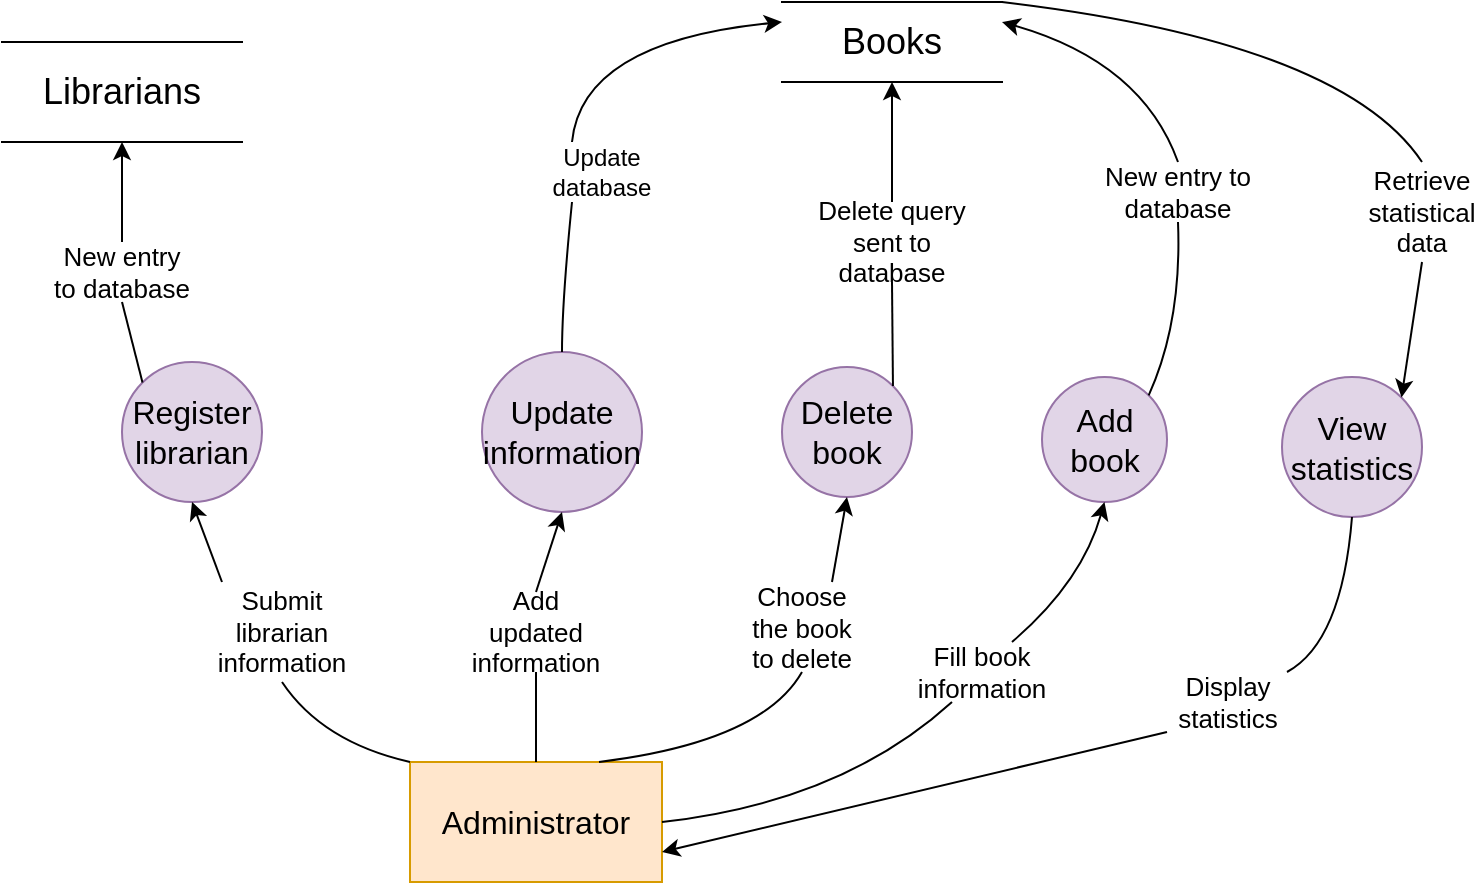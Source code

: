 <mxfile version="21.1.7" type="device">
  <diagram name="Page-1" id="ZJPgJVkqg_GncSlgG73Z">
    <mxGraphModel dx="1444" dy="693" grid="1" gridSize="10" guides="1" tooltips="1" connect="1" arrows="1" fold="1" page="1" pageScale="1" pageWidth="827" pageHeight="1169" math="0" shadow="0">
      <root>
        <mxCell id="0" />
        <mxCell id="1" parent="0" />
        <mxCell id="fErsvCCM8igjgBQ30cQn-2" value="&lt;font style=&quot;font-size: 16px;&quot;&gt;Administrator&lt;/font&gt;" style="html=1;dashed=0;whiteSpace=wrap;fillColor=#ffe6cc;strokeColor=#d79b00;" vertex="1" parent="1">
          <mxGeometry x="414" y="430" width="126" height="60" as="geometry" />
        </mxCell>
        <mxCell id="fErsvCCM8igjgBQ30cQn-3" value="&lt;font style=&quot;font-size: 18px;&quot;&gt;Books&lt;/font&gt;" style="html=1;dashed=0;whiteSpace=wrap;shape=partialRectangle;right=0;left=0;" vertex="1" parent="1">
          <mxGeometry x="600" y="50" width="110" height="40" as="geometry" />
        </mxCell>
        <mxCell id="fErsvCCM8igjgBQ30cQn-4" value="&lt;font style=&quot;font-size: 18px;&quot;&gt;Librarians&lt;/font&gt;" style="html=1;dashed=0;whiteSpace=wrap;shape=partialRectangle;right=0;left=0;" vertex="1" parent="1">
          <mxGeometry x="210" y="70" width="120" height="50" as="geometry" />
        </mxCell>
        <mxCell id="fErsvCCM8igjgBQ30cQn-5" value="&lt;font style=&quot;font-size: 16px;&quot;&gt;Register&lt;br&gt;librarian&lt;/font&gt;" style="shape=ellipse;html=1;dashed=0;whiteSpace=wrap;aspect=fixed;perimeter=ellipsePerimeter;fillColor=#e1d5e7;strokeColor=#9673a6;" vertex="1" parent="1">
          <mxGeometry x="270" y="230" width="70" height="70" as="geometry" />
        </mxCell>
        <mxCell id="fErsvCCM8igjgBQ30cQn-6" value="" style="curved=1;endArrow=classic;html=1;rounded=0;exitX=0;exitY=0;exitDx=0;exitDy=0;entryX=0.5;entryY=1;entryDx=0;entryDy=0;" edge="1" parent="1" source="fErsvCCM8igjgBQ30cQn-7" target="fErsvCCM8igjgBQ30cQn-5">
          <mxGeometry width="50" height="50" relative="1" as="geometry">
            <mxPoint x="490" y="340" as="sourcePoint" />
            <mxPoint x="540" y="290" as="targetPoint" />
            <Array as="points" />
          </mxGeometry>
        </mxCell>
        <mxCell id="fErsvCCM8igjgBQ30cQn-8" value="" style="curved=1;endArrow=none;html=1;rounded=0;exitX=0;exitY=0;exitDx=0;exitDy=0;entryX=0.5;entryY=1;entryDx=0;entryDy=0;endFill=0;" edge="1" parent="1" source="fErsvCCM8igjgBQ30cQn-2" target="fErsvCCM8igjgBQ30cQn-7">
          <mxGeometry width="50" height="50" relative="1" as="geometry">
            <mxPoint x="410" y="400" as="sourcePoint" />
            <mxPoint x="325" y="310" as="targetPoint" />
            <Array as="points">
              <mxPoint x="370" y="420" />
            </Array>
          </mxGeometry>
        </mxCell>
        <mxCell id="fErsvCCM8igjgBQ30cQn-7" value="&lt;font style=&quot;font-size: 13px;&quot;&gt;Submit&lt;br&gt;librarian&lt;br&gt;information&lt;/font&gt;" style="text;html=1;strokeColor=none;fillColor=none;align=center;verticalAlign=middle;whiteSpace=wrap;rounded=0;" vertex="1" parent="1">
          <mxGeometry x="320" y="340" width="60" height="50" as="geometry" />
        </mxCell>
        <mxCell id="fErsvCCM8igjgBQ30cQn-9" value="" style="curved=1;endArrow=classic;html=1;rounded=0;exitX=0.5;exitY=0;exitDx=0;exitDy=0;entryX=0.5;entryY=1;entryDx=0;entryDy=0;" edge="1" parent="1" source="fErsvCCM8igjgBQ30cQn-10" target="fErsvCCM8igjgBQ30cQn-4">
          <mxGeometry width="50" height="50" relative="1" as="geometry">
            <mxPoint x="490" y="310" as="sourcePoint" />
            <mxPoint x="540" y="260" as="targetPoint" />
            <Array as="points" />
          </mxGeometry>
        </mxCell>
        <mxCell id="fErsvCCM8igjgBQ30cQn-11" value="" style="curved=1;endArrow=none;html=1;rounded=0;exitX=0;exitY=0;exitDx=0;exitDy=0;entryX=0.5;entryY=1;entryDx=0;entryDy=0;endFill=0;" edge="1" parent="1" source="fErsvCCM8igjgBQ30cQn-5" target="fErsvCCM8igjgBQ30cQn-10">
          <mxGeometry width="50" height="50" relative="1" as="geometry">
            <mxPoint x="280" y="240" as="sourcePoint" />
            <mxPoint x="270" y="120" as="targetPoint" />
            <Array as="points" />
          </mxGeometry>
        </mxCell>
        <mxCell id="fErsvCCM8igjgBQ30cQn-10" value="&lt;font style=&quot;font-size: 13px;&quot;&gt;New entry to database&lt;/font&gt;" style="text;html=1;strokeColor=none;fillColor=none;align=center;verticalAlign=middle;whiteSpace=wrap;rounded=0;" vertex="1" parent="1">
          <mxGeometry x="235" y="170" width="70" height="30" as="geometry" />
        </mxCell>
        <mxCell id="fErsvCCM8igjgBQ30cQn-12" value="&lt;font style=&quot;font-size: 16px;&quot;&gt;Update&lt;br&gt;information&lt;/font&gt;" style="shape=ellipse;html=1;dashed=0;whiteSpace=wrap;aspect=fixed;perimeter=ellipsePerimeter;fillColor=#e1d5e7;strokeColor=#9673a6;" vertex="1" parent="1">
          <mxGeometry x="450" y="225" width="80" height="80" as="geometry" />
        </mxCell>
        <mxCell id="fErsvCCM8igjgBQ30cQn-13" value="" style="curved=1;endArrow=classic;html=1;rounded=0;exitX=0.5;exitY=0;exitDx=0;exitDy=0;entryX=0.5;entryY=1;entryDx=0;entryDy=0;" edge="1" parent="1" source="fErsvCCM8igjgBQ30cQn-18" target="fErsvCCM8igjgBQ30cQn-12">
          <mxGeometry width="50" height="50" relative="1" as="geometry">
            <mxPoint x="490" y="310" as="sourcePoint" />
            <mxPoint x="480" y="310" as="targetPoint" />
            <Array as="points" />
          </mxGeometry>
        </mxCell>
        <mxCell id="fErsvCCM8igjgBQ30cQn-15" value="" style="curved=1;endArrow=classic;html=1;rounded=0;exitX=0.25;exitY=0;exitDx=0;exitDy=0;entryX=0;entryY=0.25;entryDx=0;entryDy=0;" edge="1" parent="1" source="fErsvCCM8igjgBQ30cQn-16" target="fErsvCCM8igjgBQ30cQn-3">
          <mxGeometry width="50" height="50" relative="1" as="geometry">
            <mxPoint x="490" y="210" as="sourcePoint" />
            <mxPoint x="540" y="160" as="targetPoint" />
            <Array as="points">
              <mxPoint x="500" y="70" />
            </Array>
          </mxGeometry>
        </mxCell>
        <mxCell id="fErsvCCM8igjgBQ30cQn-17" value="" style="curved=1;endArrow=none;html=1;rounded=0;exitX=0.5;exitY=0;exitDx=0;exitDy=0;entryX=0.25;entryY=1;entryDx=0;entryDy=0;endFill=0;" edge="1" parent="1" source="fErsvCCM8igjgBQ30cQn-12" target="fErsvCCM8igjgBQ30cQn-16">
          <mxGeometry width="50" height="50" relative="1" as="geometry">
            <mxPoint x="490" y="225" as="sourcePoint" />
            <mxPoint x="600" y="60" as="targetPoint" />
            <Array as="points">
              <mxPoint x="490" y="200" />
            </Array>
          </mxGeometry>
        </mxCell>
        <mxCell id="fErsvCCM8igjgBQ30cQn-16" value="Update&lt;br&gt;database" style="text;html=1;strokeColor=none;fillColor=none;align=center;verticalAlign=middle;whiteSpace=wrap;rounded=0;" vertex="1" parent="1">
          <mxGeometry x="480" y="120" width="60" height="30" as="geometry" />
        </mxCell>
        <mxCell id="fErsvCCM8igjgBQ30cQn-19" value="" style="curved=1;endArrow=none;html=1;rounded=0;exitX=0.5;exitY=0;exitDx=0;exitDy=0;entryX=0.5;entryY=1;entryDx=0;entryDy=0;endFill=0;" edge="1" parent="1" source="fErsvCCM8igjgBQ30cQn-2" target="fErsvCCM8igjgBQ30cQn-18">
          <mxGeometry width="50" height="50" relative="1" as="geometry">
            <mxPoint x="477" y="430" as="sourcePoint" />
            <mxPoint x="490" y="305" as="targetPoint" />
            <Array as="points" />
          </mxGeometry>
        </mxCell>
        <mxCell id="fErsvCCM8igjgBQ30cQn-18" value="&lt;font style=&quot;font-size: 13px;&quot;&gt;Add updated information&lt;/font&gt;" style="text;html=1;strokeColor=none;fillColor=none;align=center;verticalAlign=middle;whiteSpace=wrap;rounded=0;" vertex="1" parent="1">
          <mxGeometry x="447" y="345" width="60" height="40" as="geometry" />
        </mxCell>
        <mxCell id="fErsvCCM8igjgBQ30cQn-20" value="&lt;font style=&quot;font-size: 16px;&quot;&gt;Delete&lt;br&gt;book&lt;/font&gt;" style="shape=ellipse;html=1;dashed=0;whiteSpace=wrap;aspect=fixed;perimeter=ellipsePerimeter;fillColor=#e1d5e7;strokeColor=#9673a6;" vertex="1" parent="1">
          <mxGeometry x="600" y="232.5" width="65" height="65" as="geometry" />
        </mxCell>
        <mxCell id="fErsvCCM8igjgBQ30cQn-21" value="" style="curved=1;endArrow=classic;html=1;rounded=0;entryX=0.5;entryY=1;entryDx=0;entryDy=0;exitX=0.75;exitY=0;exitDx=0;exitDy=0;" edge="1" parent="1" source="fErsvCCM8igjgBQ30cQn-22" target="fErsvCCM8igjgBQ30cQn-20">
          <mxGeometry width="50" height="50" relative="1" as="geometry">
            <mxPoint x="490" y="320" as="sourcePoint" />
            <mxPoint x="540" y="270" as="targetPoint" />
            <Array as="points" />
          </mxGeometry>
        </mxCell>
        <mxCell id="fErsvCCM8igjgBQ30cQn-23" value="" style="curved=1;endArrow=none;html=1;rounded=0;entryX=0.5;entryY=1;entryDx=0;entryDy=0;exitX=0.75;exitY=0;exitDx=0;exitDy=0;endFill=0;" edge="1" parent="1" source="fErsvCCM8igjgBQ30cQn-2" target="fErsvCCM8igjgBQ30cQn-22">
          <mxGeometry width="50" height="50" relative="1" as="geometry">
            <mxPoint x="509" y="430" as="sourcePoint" />
            <mxPoint x="623" y="300" as="targetPoint" />
            <Array as="points">
              <mxPoint x="590" y="420" />
            </Array>
          </mxGeometry>
        </mxCell>
        <mxCell id="fErsvCCM8igjgBQ30cQn-22" value="&lt;font style=&quot;font-size: 13px;&quot;&gt;Choose the book to delete&lt;/font&gt;" style="text;html=1;strokeColor=none;fillColor=none;align=center;verticalAlign=middle;whiteSpace=wrap;rounded=0;" vertex="1" parent="1">
          <mxGeometry x="580" y="340" width="60" height="45" as="geometry" />
        </mxCell>
        <mxCell id="fErsvCCM8igjgBQ30cQn-26" value="" style="curved=1;endArrow=classic;html=1;rounded=0;exitX=0.5;exitY=0;exitDx=0;exitDy=0;entryX=0.5;entryY=1;entryDx=0;entryDy=0;" edge="1" parent="1" source="fErsvCCM8igjgBQ30cQn-25" target="fErsvCCM8igjgBQ30cQn-3">
          <mxGeometry width="50" height="50" relative="1" as="geometry">
            <mxPoint x="490" y="190" as="sourcePoint" />
            <mxPoint x="540" y="140" as="targetPoint" />
            <Array as="points" />
          </mxGeometry>
        </mxCell>
        <mxCell id="fErsvCCM8igjgBQ30cQn-27" value="" style="curved=1;endArrow=none;html=1;rounded=0;exitX=1;exitY=0;exitDx=0;exitDy=0;entryX=0.5;entryY=1;entryDx=0;entryDy=0;endFill=0;" edge="1" parent="1" source="fErsvCCM8igjgBQ30cQn-20" target="fErsvCCM8igjgBQ30cQn-25">
          <mxGeometry width="50" height="50" relative="1" as="geometry">
            <mxPoint x="655" y="242" as="sourcePoint" />
            <mxPoint x="655" y="90" as="targetPoint" />
            <Array as="points" />
          </mxGeometry>
        </mxCell>
        <mxCell id="fErsvCCM8igjgBQ30cQn-25" value="&lt;font style=&quot;font-size: 13px;&quot;&gt;Delete query sent to database&lt;/font&gt;" style="text;html=1;strokeColor=none;fillColor=none;align=center;verticalAlign=middle;whiteSpace=wrap;rounded=0;" vertex="1" parent="1">
          <mxGeometry x="616.25" y="150" width="77.5" height="40" as="geometry" />
        </mxCell>
        <mxCell id="fErsvCCM8igjgBQ30cQn-28" value="&lt;font style=&quot;font-size: 16px;&quot;&gt;Add book&lt;/font&gt;" style="shape=ellipse;html=1;dashed=0;whiteSpace=wrap;aspect=fixed;perimeter=ellipsePerimeter;fillColor=#e1d5e7;strokeColor=#9673a6;" vertex="1" parent="1">
          <mxGeometry x="730" y="237.5" width="62.5" height="62.5" as="geometry" />
        </mxCell>
        <mxCell id="fErsvCCM8igjgBQ30cQn-29" value="" style="curved=1;endArrow=classic;html=1;rounded=0;exitX=0.75;exitY=0;exitDx=0;exitDy=0;entryX=0.5;entryY=1;entryDx=0;entryDy=0;" edge="1" parent="1" source="fErsvCCM8igjgBQ30cQn-31" target="fErsvCCM8igjgBQ30cQn-28">
          <mxGeometry width="50" height="50" relative="1" as="geometry">
            <mxPoint x="490" y="260" as="sourcePoint" />
            <mxPoint x="540" y="210" as="targetPoint" />
            <Array as="points">
              <mxPoint x="750" y="340" />
            </Array>
          </mxGeometry>
        </mxCell>
        <mxCell id="fErsvCCM8igjgBQ30cQn-32" value="" style="curved=1;endArrow=none;html=1;rounded=0;exitX=1;exitY=0.5;exitDx=0;exitDy=0;entryX=0.25;entryY=1;entryDx=0;entryDy=0;endFill=0;" edge="1" parent="1" source="fErsvCCM8igjgBQ30cQn-2" target="fErsvCCM8igjgBQ30cQn-31">
          <mxGeometry width="50" height="50" relative="1" as="geometry">
            <mxPoint x="540" y="460" as="sourcePoint" />
            <mxPoint x="761" y="300" as="targetPoint" />
            <Array as="points">
              <mxPoint x="630" y="450" />
            </Array>
          </mxGeometry>
        </mxCell>
        <mxCell id="fErsvCCM8igjgBQ30cQn-31" value="&lt;font style=&quot;font-size: 13px;&quot;&gt;Fill book information&lt;/font&gt;" style="text;html=1;strokeColor=none;fillColor=none;align=center;verticalAlign=middle;whiteSpace=wrap;rounded=0;" vertex="1" parent="1">
          <mxGeometry x="670" y="370" width="60" height="30" as="geometry" />
        </mxCell>
        <mxCell id="fErsvCCM8igjgBQ30cQn-33" value="" style="curved=1;endArrow=classic;html=1;rounded=0;exitX=0.5;exitY=0;exitDx=0;exitDy=0;entryX=1;entryY=0.25;entryDx=0;entryDy=0;" edge="1" parent="1" source="fErsvCCM8igjgBQ30cQn-34" target="fErsvCCM8igjgBQ30cQn-3">
          <mxGeometry width="50" height="50" relative="1" as="geometry">
            <mxPoint x="730" y="200" as="sourcePoint" />
            <mxPoint x="780" y="150" as="targetPoint" />
            <Array as="points">
              <mxPoint x="780" y="80" />
            </Array>
          </mxGeometry>
        </mxCell>
        <mxCell id="fErsvCCM8igjgBQ30cQn-35" value="" style="curved=1;endArrow=none;html=1;rounded=0;exitX=1;exitY=0;exitDx=0;exitDy=0;entryX=0.5;entryY=1;entryDx=0;entryDy=0;endFill=0;" edge="1" parent="1" source="fErsvCCM8igjgBQ30cQn-28" target="fErsvCCM8igjgBQ30cQn-34">
          <mxGeometry width="50" height="50" relative="1" as="geometry">
            <mxPoint x="783" y="247" as="sourcePoint" />
            <mxPoint x="710" y="60" as="targetPoint" />
            <Array as="points">
              <mxPoint x="800" y="210" />
            </Array>
          </mxGeometry>
        </mxCell>
        <mxCell id="fErsvCCM8igjgBQ30cQn-34" value="&lt;font style=&quot;font-size: 13px;&quot;&gt;New entry to database&lt;/font&gt;" style="text;html=1;strokeColor=none;fillColor=none;align=center;verticalAlign=middle;whiteSpace=wrap;rounded=0;" vertex="1" parent="1">
          <mxGeometry x="760" y="130" width="76" height="30" as="geometry" />
        </mxCell>
        <mxCell id="fErsvCCM8igjgBQ30cQn-36" value="&lt;font style=&quot;font-size: 16px;&quot;&gt;View&lt;br&gt;statistics&lt;/font&gt;" style="shape=ellipse;html=1;dashed=0;whiteSpace=wrap;aspect=fixed;perimeter=ellipsePerimeter;fillColor=#e1d5e7;strokeColor=#9673a6;" vertex="1" parent="1">
          <mxGeometry x="850" y="237.5" width="70" height="70" as="geometry" />
        </mxCell>
        <mxCell id="fErsvCCM8igjgBQ30cQn-37" value="" style="curved=1;endArrow=none;html=1;rounded=0;exitX=1;exitY=0;exitDx=0;exitDy=0;entryX=0.5;entryY=1;entryDx=0;entryDy=0;startArrow=none;startFill=0;endFill=0;" edge="1" parent="1" source="fErsvCCM8igjgBQ30cQn-41" target="fErsvCCM8igjgBQ30cQn-36">
          <mxGeometry width="50" height="50" relative="1" as="geometry">
            <mxPoint x="710" y="330" as="sourcePoint" />
            <mxPoint x="760" y="280" as="targetPoint" />
            <Array as="points">
              <mxPoint x="880" y="370" />
            </Array>
          </mxGeometry>
        </mxCell>
        <mxCell id="fErsvCCM8igjgBQ30cQn-39" value="" style="curved=1;endArrow=classic;html=1;rounded=0;exitX=0.5;exitY=1;exitDx=0;exitDy=0;entryX=1;entryY=0;entryDx=0;entryDy=0;" edge="1" parent="1" source="fErsvCCM8igjgBQ30cQn-38" target="fErsvCCM8igjgBQ30cQn-36">
          <mxGeometry width="50" height="50" relative="1" as="geometry">
            <mxPoint x="710" y="200" as="sourcePoint" />
            <mxPoint x="760" y="250" as="targetPoint" />
            <Array as="points" />
          </mxGeometry>
        </mxCell>
        <mxCell id="fErsvCCM8igjgBQ30cQn-40" value="" style="curved=1;endArrow=none;html=1;rounded=0;exitX=1;exitY=0;exitDx=0;exitDy=0;entryX=0.5;entryY=0;entryDx=0;entryDy=0;endFill=0;" edge="1" parent="1" source="fErsvCCM8igjgBQ30cQn-3" target="fErsvCCM8igjgBQ30cQn-38">
          <mxGeometry width="50" height="50" relative="1" as="geometry">
            <mxPoint x="710" y="50" as="sourcePoint" />
            <mxPoint x="910" y="248" as="targetPoint" />
            <Array as="points">
              <mxPoint x="880" y="70" />
            </Array>
          </mxGeometry>
        </mxCell>
        <mxCell id="fErsvCCM8igjgBQ30cQn-38" value="&lt;font style=&quot;font-size: 13px;&quot;&gt;Retrieve&lt;br&gt;statistical data&lt;/font&gt;" style="text;html=1;strokeColor=none;fillColor=none;align=center;verticalAlign=middle;whiteSpace=wrap;rounded=0;" vertex="1" parent="1">
          <mxGeometry x="890" y="130" width="60" height="50" as="geometry" />
        </mxCell>
        <mxCell id="fErsvCCM8igjgBQ30cQn-42" value="" style="curved=1;endArrow=none;html=1;rounded=0;exitX=1;exitY=0.75;exitDx=0;exitDy=0;entryX=0;entryY=1;entryDx=0;entryDy=0;startArrow=classic;startFill=1;endFill=0;" edge="1" parent="1" source="fErsvCCM8igjgBQ30cQn-2" target="fErsvCCM8igjgBQ30cQn-41">
          <mxGeometry width="50" height="50" relative="1" as="geometry">
            <mxPoint x="540" y="475" as="sourcePoint" />
            <mxPoint x="885" y="308" as="targetPoint" />
            <Array as="points" />
          </mxGeometry>
        </mxCell>
        <mxCell id="fErsvCCM8igjgBQ30cQn-41" value="&lt;font style=&quot;font-size: 13px;&quot;&gt;Display&lt;br&gt;statistics&lt;/font&gt;" style="text;html=1;strokeColor=none;fillColor=none;align=center;verticalAlign=middle;whiteSpace=wrap;rounded=0;" vertex="1" parent="1">
          <mxGeometry x="792.5" y="385" width="60" height="30" as="geometry" />
        </mxCell>
      </root>
    </mxGraphModel>
  </diagram>
</mxfile>
